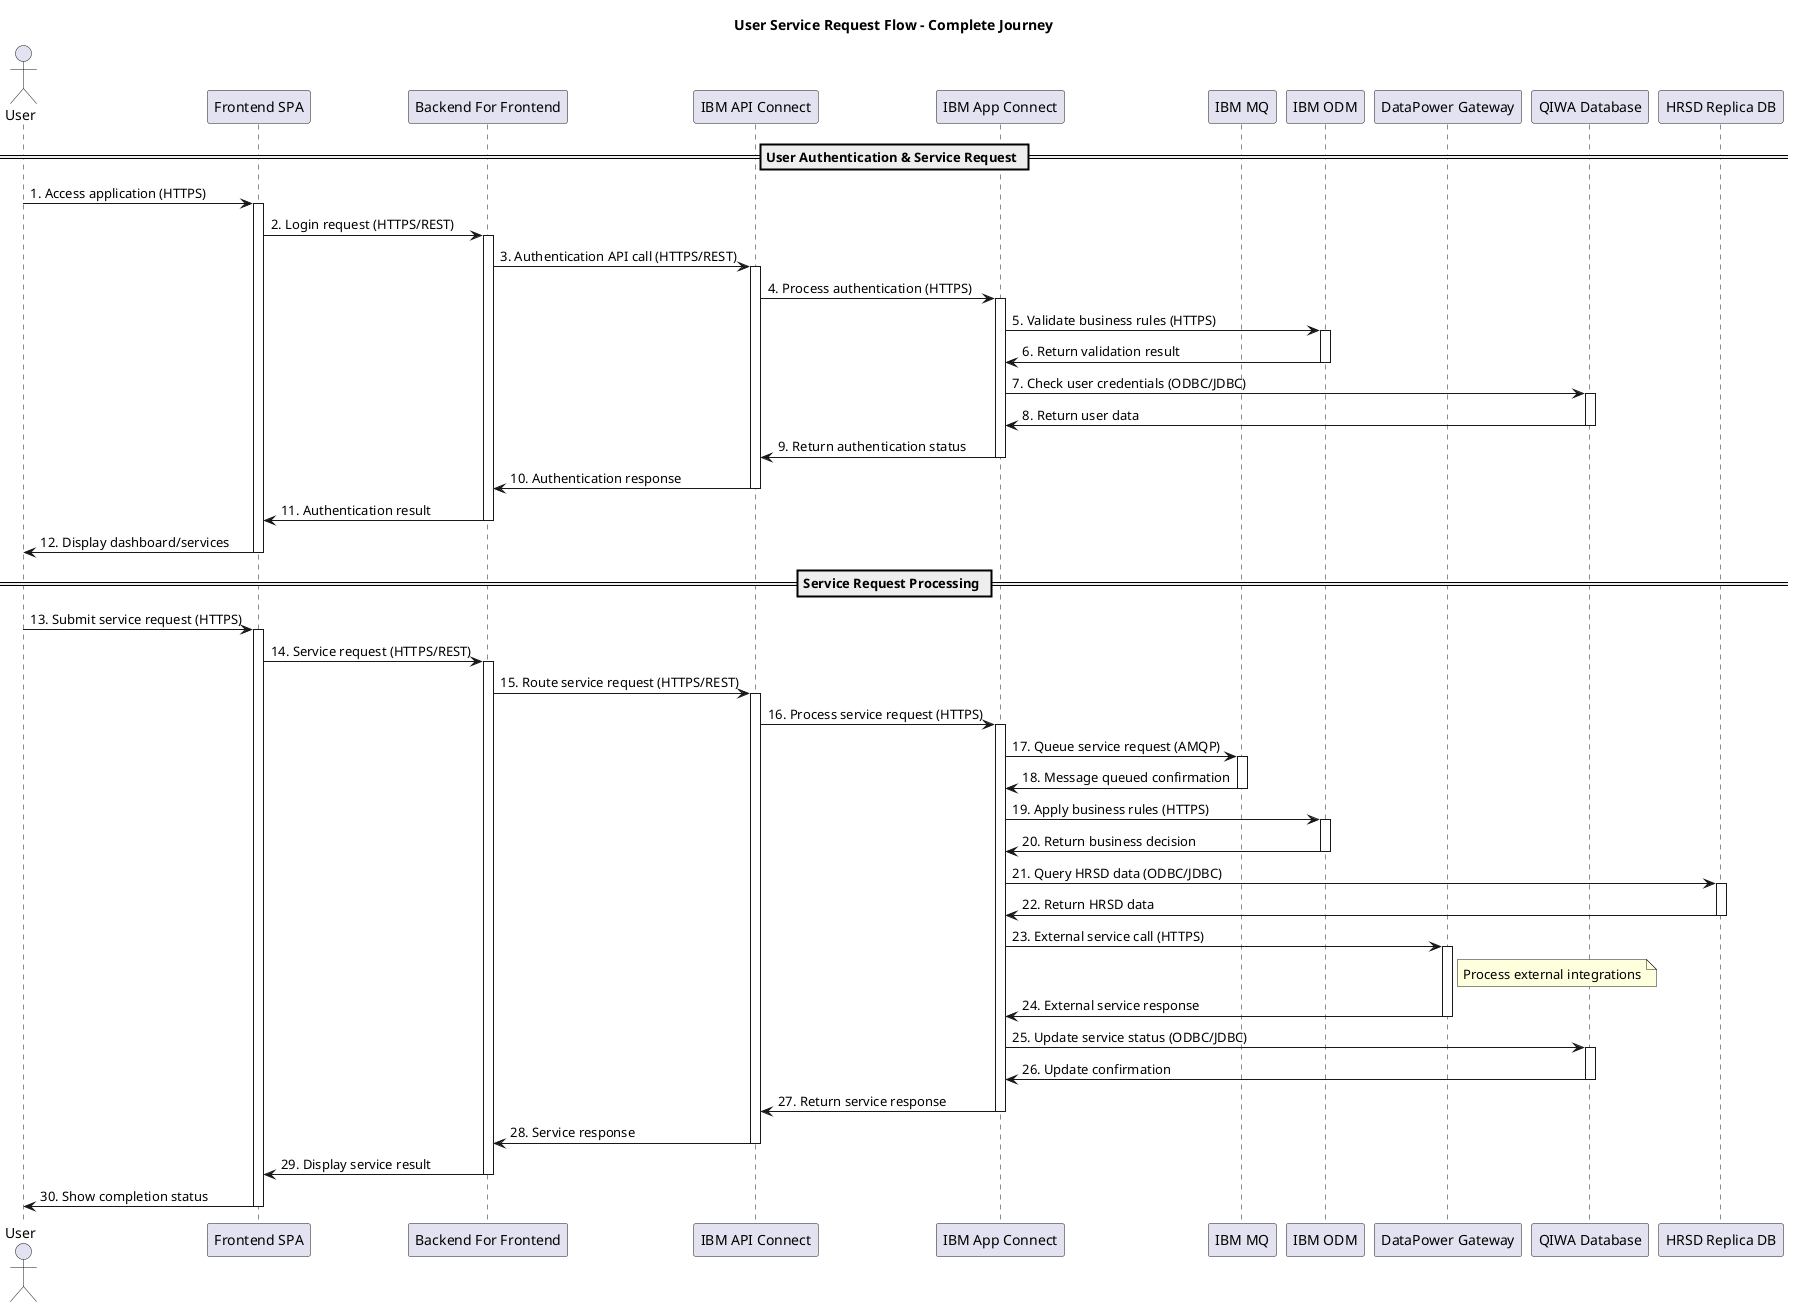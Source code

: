 @startuml UserServiceRequest_SequenceDiagram
title User Service Request Flow - Complete Journey

actor User
participant "Frontend SPA" as SPA
participant "Backend For Frontend" as BFF
participant "IBM API Connect" as APIConnect
participant "IBM App Connect" as AppConnect
participant "IBM MQ" as MQ
participant "IBM ODM" as ODM
participant "DataPower Gateway" as DataPower
participant "QIWA Database" as QIWADB
participant "HRSD Replica DB" as HRSDReplica

== User Authentication & Service Request ==
User -> SPA: 1. Access application (HTTPS)
activate SPA
SPA -> BFF: 2. Login request (HTTPS/REST)
activate BFF
BFF -> APIConnect: 3. Authentication API call (HTTPS/REST)
activate APIConnect
APIConnect -> AppConnect: 4. Process authentication (HTTPS)
activate AppConnect

AppConnect -> ODM: 5. Validate business rules (HTTPS)
activate ODM
ODM -> AppConnect: 6. Return validation result
deactivate ODM

AppConnect -> QIWADB: 7. Check user credentials (ODBC/JDBC)
activate QIWADB
QIWADB -> AppConnect: 8. Return user data
deactivate QIWADB

AppConnect -> APIConnect: 9. Return authentication status
deactivate AppConnect
APIConnect -> BFF: 10. Authentication response
deactivate APIConnect
BFF -> SPA: 11. Authentication result
deactivate BFF
SPA -> User: 12. Display dashboard/services
deactivate SPA

== Service Request Processing ==
User -> SPA: 13. Submit service request (HTTPS)
activate SPA
SPA -> BFF: 14. Service request (HTTPS/REST)
activate BFF
BFF -> APIConnect: 15. Route service request (HTTPS/REST)
activate APIConnect
APIConnect -> AppConnect: 16. Process service request (HTTPS)
activate AppConnect

AppConnect -> MQ: 17. Queue service request (AMQP)
activate MQ
MQ -> AppConnect: 18. Message queued confirmation
deactivate MQ

AppConnect -> ODM: 19. Apply business rules (HTTPS)
activate ODM
ODM -> AppConnect: 20. Return business decision
deactivate ODM

AppConnect -> HRSDReplica: 21. Query HRSD data (ODBC/JDBC)
activate HRSDReplica
HRSDReplica -> AppConnect: 22. Return HRSD data
deactivate HRSDReplica

AppConnect -> DataPower: 23. External service call (HTTPS)
activate DataPower
note right of DataPower: Process external integrations
DataPower -> AppConnect: 24. External service response
deactivate DataPower

AppConnect -> QIWADB: 25. Update service status (ODBC/JDBC)
activate QIWADB
QIWADB -> AppConnect: 26. Update confirmation
deactivate QIWADB

AppConnect -> APIConnect: 27. Return service response
deactivate AppConnect
APIConnect -> BFF: 28. Service response
deactivate APIConnect
BFF -> SPA: 29. Display service result
deactivate BFF
SPA -> User: 30. Show completion status
deactivate SPA

@enduml

@startuml ExternalIntegration_SequenceDiagram
title External System Integration Flow - HRSD & Government Entity

participant "IBM App Connect" as AppConnect
participant "DataPower Gateway" as DataPower
participant "HRSD DataPower" as HRSDDataPower
participant "HRSD Backend" as HRSDBackend
participant "HRSD Database" as HRSDDB
participant "Government Entity" as GovEntity
participant "Third Parties" as ThirdParty
participant "HRSD Replica DB" as HRSDReplica

== HRSD Integration Flow ==
AppConnect -> DataPower: 1. Secure external call (HTTPS)
activate DataPower
DataPower -> HRSDDataPower: 2. Route to HRSD (HTTPS)
activate HRSDDataPower

HRSDDataPower -> HRSDBackend: 3. Invoke HRSD service (HTTPS)
activate HRSDBackend
HRSDBackend -> HRSDDB: 4. Query HRSD data (ODBC)
activate HRSDDB
HRSDDB -> HRSDBackend: 5. Return data
deactivate HRSDDB
HRSDBackend -> HRSDDataPower: 6. Service response
deactivate HRSDBackend

HRSDDataPower -> HRSDDataPower: 7. Process response
HRSDDataPower -> DataPower: 8. Return processed data (HTTPS)
deactivate HRSDDataPower

== Government Entity Integration ==
DataPower -> HRSDDataPower: 9. Route to Government services (HTTPS)
activate HRSDDataPower

HRSDDataPower -> GovEntity: 10. Call Government service (HTTPS)
activate GovEntity
GovEntity -> HRSDDataPower: 11. Government service response
deactivate GovEntity

HRSDDataPower -> DataPower: 12. Government services response (HTTPS)
deactivate HRSDDataPower

== Third Party Integration ==
DataPower -> ThirdParty: 13. Third party service call (HTTPS)
activate ThirdParty
ThirdParty -> DataPower: 14. Third party response
deactivate ThirdParty

== Data Replication ==
HRSDDB -> DataPower: 15. Data replication (ODBC)
DataPower -> HRSDReplica: 16. Update replica (ODBC)
activate HRSDReplica
HRSDReplica -> DataPower: 17. Replication confirmation
deactivate HRSDReplica

DataPower -> AppConnect: 18. Final integration response (HTTPS)
deactivate DataPower

@enduml

@startuml MessageQueue_SequenceDiagram
title Message Queue Processing Flow - IBM MQ

participant "IBM App Connect" as AppConnect
participant "Integration Server" as IntegrationServer
participant "Queue Manager" as QueueManager
participant "Message Queues" as Queues
participant "Channels" as Channels
participant "Listeners" as Listeners
participant "IBM ODM" as ODM
participant "DataPower Gateway" as DataPower

== Message Publishing Flow ==
AppConnect -> IntegrationServer: 1. Process integration request
activate IntegrationServer
IntegrationServer -> QueueManager: 2. Send message (AMQP)
activate QueueManager

QueueManager -> Queues: 3. Store message
activate Queues
Queues -> QueueManager: 4. Message stored confirmation
deactivate Queues

QueueManager -> IntegrationServer: 5. Message queued confirmation
deactivate QueueManager
IntegrationServer -> AppConnect: 6. Queuing successful
deactivate IntegrationServer

== Asynchronous Message Processing ==
Listeners -> QueueManager: 7. Check for messages
activate QueueManager
QueueManager -> Queues: 8. Retrieve message
activate Queues
Queues -> QueueManager: 9. Return message
deactivate Queues

QueueManager -> Channels: 10. Route message via channel
activate Channels
Channels -> IntegrationServer: 11. Deliver message
activate IntegrationServer

IntegrationServer -> ODM: 12. Apply business rules (HTTPS)
activate ODM
ODM -> IntegrationServer: 13. Business rule result
deactivate ODM

IntegrationServer -> DataPower: 14. External service call (HTTPS)
activate DataPower
DataPower -> IntegrationServer: 15. External service response
deactivate DataPower

IntegrationServer -> QueueManager: 16. Message processed confirmation
deactivate IntegrationServer
QueueManager -> Queues: 17. Mark message as processed
activate Queues
Queues -> QueueManager: 18. Processing confirmation
deactivate Queues
deactivate Channels
deactivate QueueManager

@enduml

@startuml BusinessRules_SequenceDiagram
title Business Rules Processing Flow - IBM ODM

participant "IBM App Connect" as AppConnect
participant "Integration Server" as IntegrationServer
participant "Rule Server" as RuleServer
participant "Rule Engine" as RuleEngine
participant "Decision Service" as DecisionService
participant "Rule Repository" as RuleRepository
participant "QIWA Database" as QIWADB

== Business Rules Evaluation ==
AppConnect -> IntegrationServer: 1. Service request with data
activate IntegrationServer
IntegrationServer -> RuleServer: 2. Evaluate business rules (HTTPS)
activate RuleServer

RuleServer -> RuleRepository: 3. Retrieve applicable rules
activate RuleRepository
RuleRepository -> RuleServer: 4. Return rule definitions
deactivate RuleRepository

RuleServer -> RuleEngine: 5. Execute rules with data
activate RuleEngine
RuleEngine -> RuleEngine: 6. Process business logic
RuleEngine -> RuleServer: 7. Return rule results
deactivate RuleEngine

RuleServer -> DecisionService: 8. Expose decision as service
activate DecisionService
DecisionService -> RuleServer: 9. Decision service response
deactivate DecisionService

== Data Validation Rules ==
RuleServer -> QIWADB: 10. Validate against master data (ODBC/JDBC)
activate QIWADB
QIWADB -> RuleServer: 11. Return validation results
deactivate QIWADB

RuleServer -> IntegrationServer: 12. Business rule decision
deactivate RuleServer
IntegrationServer -> AppConnect: 13. Rule evaluation complete
deactivate IntegrationServer

@enduml

@startuml ErrorHandling_SequenceDiagram
title Error Handling and Recovery Flow

actor User
participant "Frontend SPA" as SPA
participant "Backend For Frontend" as BFF
participant "IBM API Connect" as APIConnect
participant "IBM App Connect" as AppConnect
participant "IBM MQ" as MQ
participant "DataPower Gateway" as DataPower
participant "HRSD System" as HRSD

== Normal Flow with Error ==
User -> SPA: 1. Submit request
activate SPA
SPA -> BFF: 2. API call (HTTPS/REST)
activate BFF
BFF -> APIConnect: 3. Route request (HTTPS/REST)
activate APIConnect
APIConnect -> AppConnect: 4. Process request (HTTPS)
activate AppConnect

AppConnect -> DataPower: 5. External service call (HTTPS)
activate DataPower
DataPower -> HRSD: 6. HRSD service call (HTTPS)
activate HRSD

note right of HRSD: External service failure
HRSD -> DataPower: 7. Service error response
deactivate HRSD

== Error Handling Flow ==
DataPower -> DataPower: 8. Log error & apply retry logic
DataPower -> AppConnect: 9. Return error with retry info (HTTPS)
deactivate DataPower

AppConnect -> MQ: 10. Queue failed request for retry (AMQP)
activate MQ
MQ -> AppConnect: 11. Message queued for retry
deactivate MQ

AppConnect -> APIConnect: 12. Return error response with tracking ID
deactivate AppConnect
APIConnect -> BFF: 13. Error response (HTTPS)
deactivate APIConnect
BFF -> SPA: 14. User-friendly error message
deactivate BFF
SPA -> User: 15. Display error with retry option
deactivate SPA

== Retry Mechanism ==
MQ -> AppConnect: 16. Retry queued request (AMQP)
activate AppConnect
AppConnect -> DataPower: 17. Retry external call (HTTPS)
activate DataPower
DataPower -> HRSD: 18. Retry HRSD service (HTTPS)
activate HRSD
HRSD -> DataPower: 19. Successful response
deactivate HRSD
DataPower -> AppConnect: 20. Success response (HTTPS)
deactivate DataPower
AppConnect -> AppConnect: 21. Update request status
deactivate AppConnect

note over User, HRSD: System automatically notifies user of successful retry

@enduml